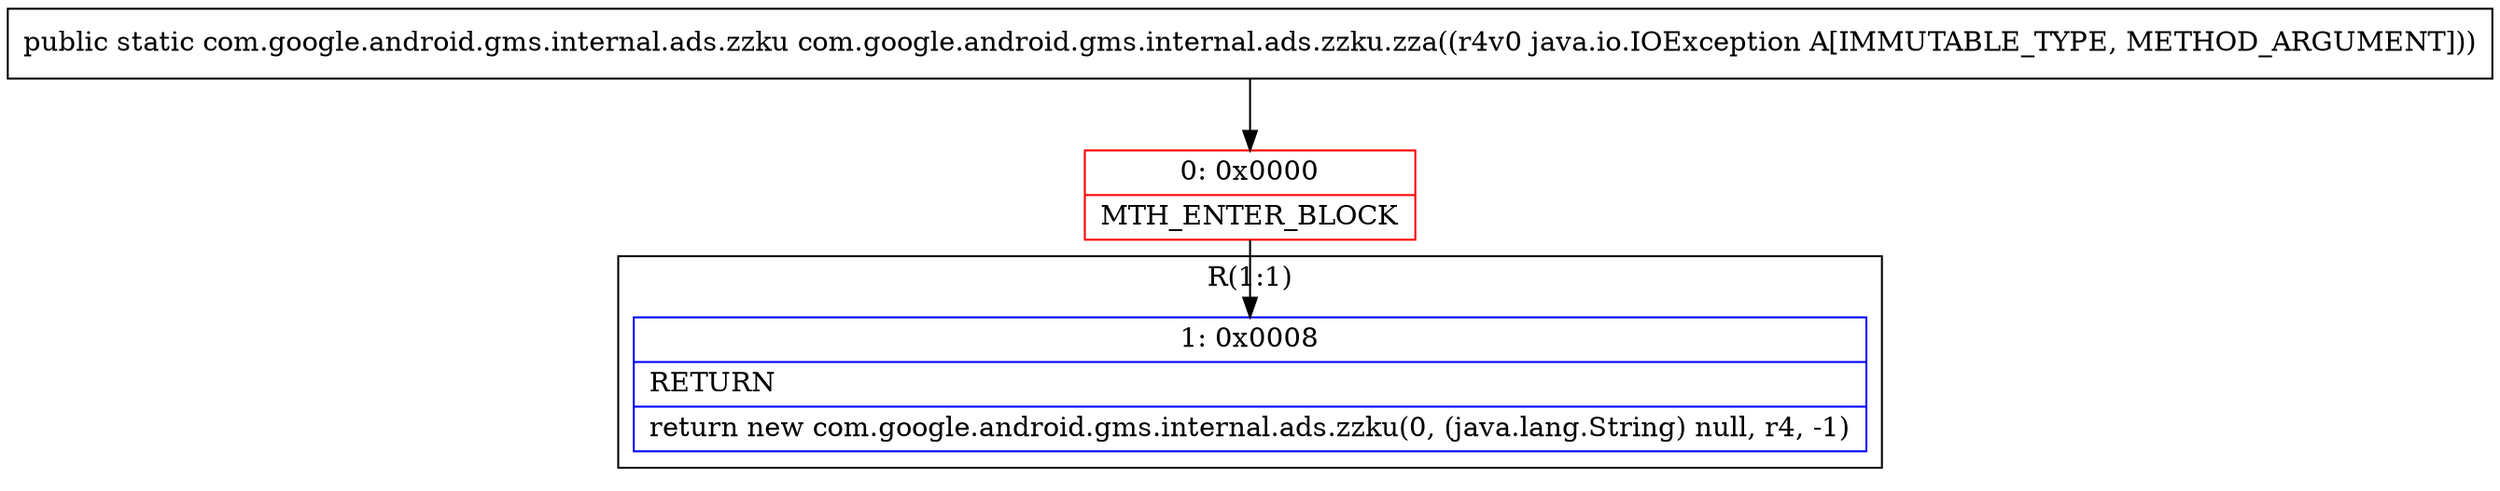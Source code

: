 digraph "CFG forcom.google.android.gms.internal.ads.zzku.zza(Ljava\/io\/IOException;)Lcom\/google\/android\/gms\/internal\/ads\/zzku;" {
subgraph cluster_Region_84871110 {
label = "R(1:1)";
node [shape=record,color=blue];
Node_1 [shape=record,label="{1\:\ 0x0008|RETURN\l|return new com.google.android.gms.internal.ads.zzku(0, (java.lang.String) null, r4, \-1)\l}"];
}
Node_0 [shape=record,color=red,label="{0\:\ 0x0000|MTH_ENTER_BLOCK\l}"];
MethodNode[shape=record,label="{public static com.google.android.gms.internal.ads.zzku com.google.android.gms.internal.ads.zzku.zza((r4v0 java.io.IOException A[IMMUTABLE_TYPE, METHOD_ARGUMENT])) }"];
MethodNode -> Node_0;
Node_0 -> Node_1;
}

